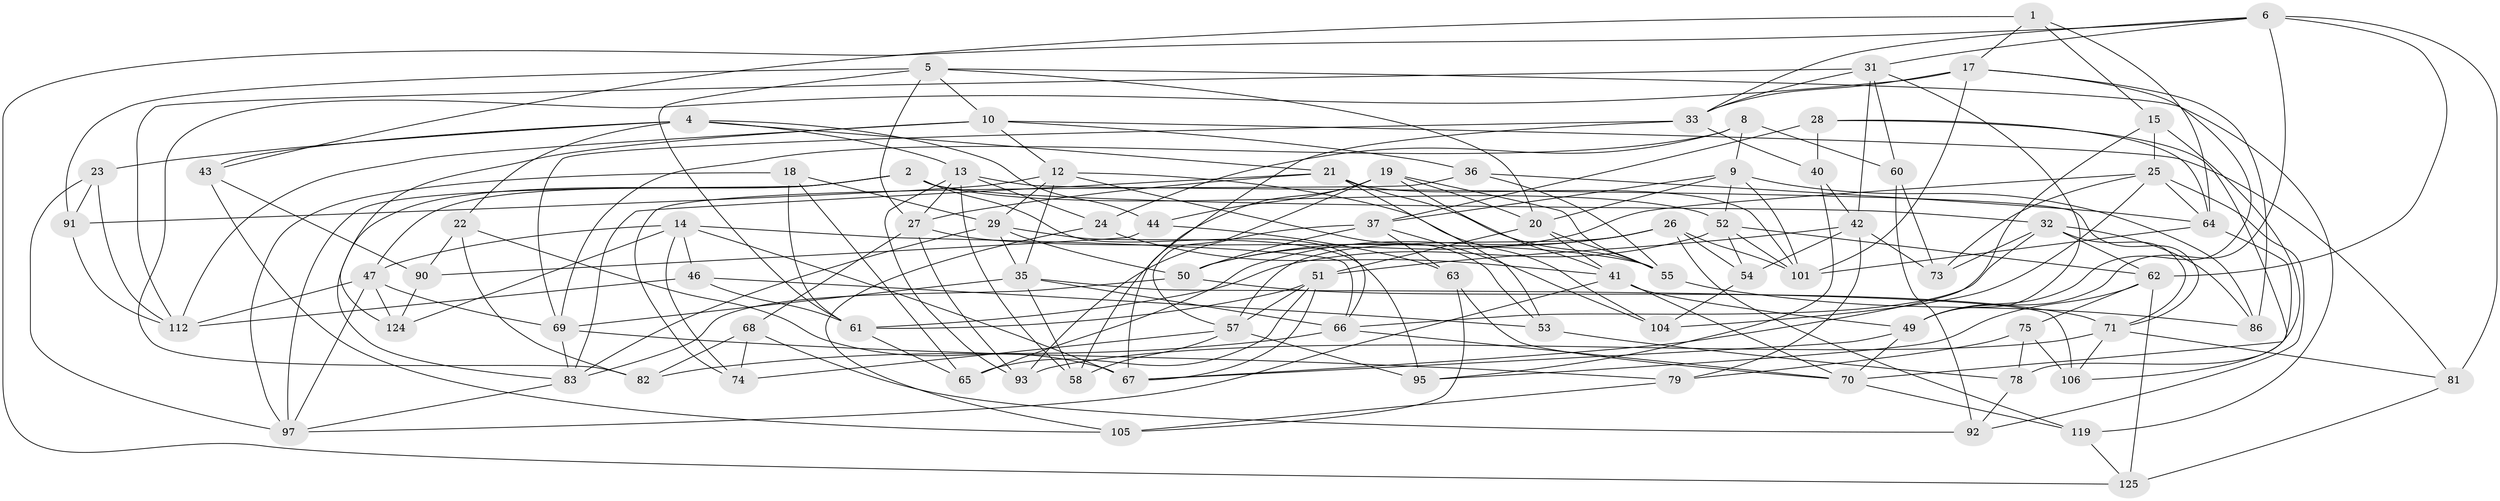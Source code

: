 // Generated by graph-tools (version 1.1) at 2025/52/02/27/25 19:52:27]
// undirected, 82 vertices, 207 edges
graph export_dot {
graph [start="1"]
  node [color=gray90,style=filled];
  1;
  2 [super="+3"];
  4 [super="+11"];
  5 [super="+34"];
  6 [super="+7"];
  8;
  9 [super="+38"];
  10 [super="+113"];
  12 [super="+84"];
  13 [super="+16"];
  14 [super="+121"];
  15;
  17 [super="+48"];
  18;
  19 [super="+111"];
  20 [super="+96"];
  21 [super="+103"];
  22;
  23;
  24;
  25 [super="+45"];
  26 [super="+99"];
  27 [super="+39"];
  28;
  29 [super="+30"];
  31 [super="+87"];
  32 [super="+116"];
  33 [super="+59"];
  35 [super="+56"];
  36;
  37 [super="+109"];
  40;
  41 [super="+102"];
  42 [super="+77"];
  43;
  44;
  46;
  47 [super="+88"];
  49 [super="+72"];
  50 [super="+89"];
  51 [super="+120"];
  52 [super="+122"];
  53;
  54;
  55 [super="+76"];
  57 [super="+110"];
  58;
  60;
  61 [super="+94"];
  62 [super="+98"];
  63;
  64 [super="+114"];
  65;
  66 [super="+80"];
  67 [super="+115"];
  68;
  69 [super="+108"];
  70 [super="+107"];
  71 [super="+85"];
  73;
  74;
  75;
  78;
  79;
  81;
  82;
  83 [super="+117"];
  86;
  90;
  91;
  92;
  93;
  95;
  97 [super="+100"];
  101 [super="+118"];
  104;
  105;
  106;
  112 [super="+123"];
  119;
  124;
  125;
  1 -- 43;
  1 -- 15;
  1 -- 64;
  1 -- 17;
  2 -- 66;
  2 -- 83;
  2 -- 32;
  2 -- 52;
  2 -- 47;
  2 -- 97;
  4 -- 22;
  4 -- 43;
  4 -- 21;
  4 -- 44;
  4 -- 23;
  4 -- 13;
  5 -- 91;
  5 -- 20;
  5 -- 10;
  5 -- 61;
  5 -- 119;
  5 -- 27;
  6 -- 31;
  6 -- 81;
  6 -- 49;
  6 -- 125;
  6 -- 62;
  6 -- 33;
  8 -- 9;
  8 -- 60;
  8 -- 24;
  8 -- 69;
  9 -- 37;
  9 -- 101;
  9 -- 20;
  9 -- 52;
  9 -- 86;
  10 -- 81;
  10 -- 124;
  10 -- 36;
  10 -- 12;
  10 -- 112;
  12 -- 91;
  12 -- 35;
  12 -- 104;
  12 -- 53;
  12 -- 29;
  13 -- 71;
  13 -- 93;
  13 -- 27;
  13 -- 24;
  13 -- 58;
  14 -- 66;
  14 -- 46;
  14 -- 47;
  14 -- 74;
  14 -- 67;
  14 -- 124;
  15 -- 25;
  15 -- 67;
  15 -- 70;
  17 -- 49;
  17 -- 101;
  17 -- 33;
  17 -- 82;
  17 -- 86;
  18 -- 65;
  18 -- 29;
  18 -- 61;
  18 -- 97;
  19 -- 44;
  19 -- 58;
  19 -- 57;
  19 -- 55;
  19 -- 41;
  19 -- 20;
  20 -- 41;
  20 -- 51;
  20 -- 55;
  21 -- 27;
  21 -- 53;
  21 -- 55;
  21 -- 83;
  21 -- 101;
  22 -- 90;
  22 -- 67;
  22 -- 82;
  23 -- 97;
  23 -- 91;
  23 -- 112;
  24 -- 105;
  24 -- 41;
  25 -- 50;
  25 -- 73;
  25 -- 104;
  25 -- 92;
  25 -- 64;
  26 -- 65;
  26 -- 54;
  26 -- 119;
  26 -- 57;
  26 -- 50;
  26 -- 101;
  27 -- 68;
  27 -- 93;
  27 -- 55;
  28 -- 64;
  28 -- 40;
  28 -- 78;
  28 -- 37;
  29 -- 50;
  29 -- 83;
  29 -- 95;
  29 -- 35;
  31 -- 112;
  31 -- 60;
  31 -- 33;
  31 -- 42;
  31 -- 49;
  32 -- 73;
  32 -- 71;
  32 -- 66;
  32 -- 86;
  32 -- 62;
  33 -- 40;
  33 -- 69;
  33 -- 67;
  35 -- 58;
  35 -- 69;
  35 -- 66;
  35 -- 106;
  36 -- 74;
  36 -- 64;
  36 -- 55;
  37 -- 104;
  37 -- 50;
  37 -- 93;
  37 -- 63;
  40 -- 95;
  40 -- 42;
  41 -- 97;
  41 -- 70;
  41 -- 49;
  42 -- 79;
  42 -- 73;
  42 -- 51;
  42 -- 54;
  43 -- 105;
  43 -- 90;
  44 -- 63;
  44 -- 90;
  46 -- 53;
  46 -- 112;
  46 -- 61;
  47 -- 112;
  47 -- 69;
  47 -- 124;
  47 -- 97;
  49 -- 67;
  49 -- 70;
  50 -- 71;
  50 -- 83;
  51 -- 61;
  51 -- 57;
  51 -- 65;
  51 -- 67;
  52 -- 61;
  52 -- 101;
  52 -- 54;
  52 -- 62;
  53 -- 78;
  54 -- 104;
  55 -- 86;
  57 -- 58;
  57 -- 74;
  57 -- 95;
  60 -- 92;
  60 -- 73;
  61 -- 65;
  62 -- 125;
  62 -- 75;
  62 -- 95;
  63 -- 70;
  63 -- 105;
  64 -- 106;
  64 -- 101;
  66 -- 82;
  66 -- 70;
  68 -- 92;
  68 -- 82;
  68 -- 74;
  69 -- 83;
  69 -- 79;
  70 -- 119;
  71 -- 93;
  71 -- 81;
  71 -- 106;
  75 -- 78;
  75 -- 106;
  75 -- 79;
  78 -- 92;
  79 -- 105;
  81 -- 125;
  83 -- 97;
  90 -- 124;
  91 -- 112;
  119 -- 125;
}
